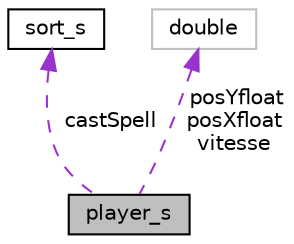 digraph "player_s"
{
 // LATEX_PDF_SIZE
  edge [fontname="Helvetica",fontsize="10",labelfontname="Helvetica",labelfontsize="10"];
  node [fontname="Helvetica",fontsize="10",shape=record];
  Node1 [label="player_s",height=0.2,width=0.4,color="black", fillcolor="grey75", style="filled", fontcolor="black",tooltip="Informations d'un personnage."];
  Node2 -> Node1 [dir="back",color="darkorchid3",fontsize="10",style="dashed",label=" castSpell" ,fontname="Helvetica"];
  Node2 [label="sort_s",height=0.2,width=0.4,color="black", fillcolor="white", style="filled",URL="$structsort__s.html",tooltip=" "];
  Node3 -> Node1 [dir="back",color="darkorchid3",fontsize="10",style="dashed",label=" posYfloat\nposXfloat\nvitesse" ,fontname="Helvetica"];
  Node3 [label="double",height=0.2,width=0.4,color="grey75", fillcolor="white", style="filled",tooltip=" "];
}
